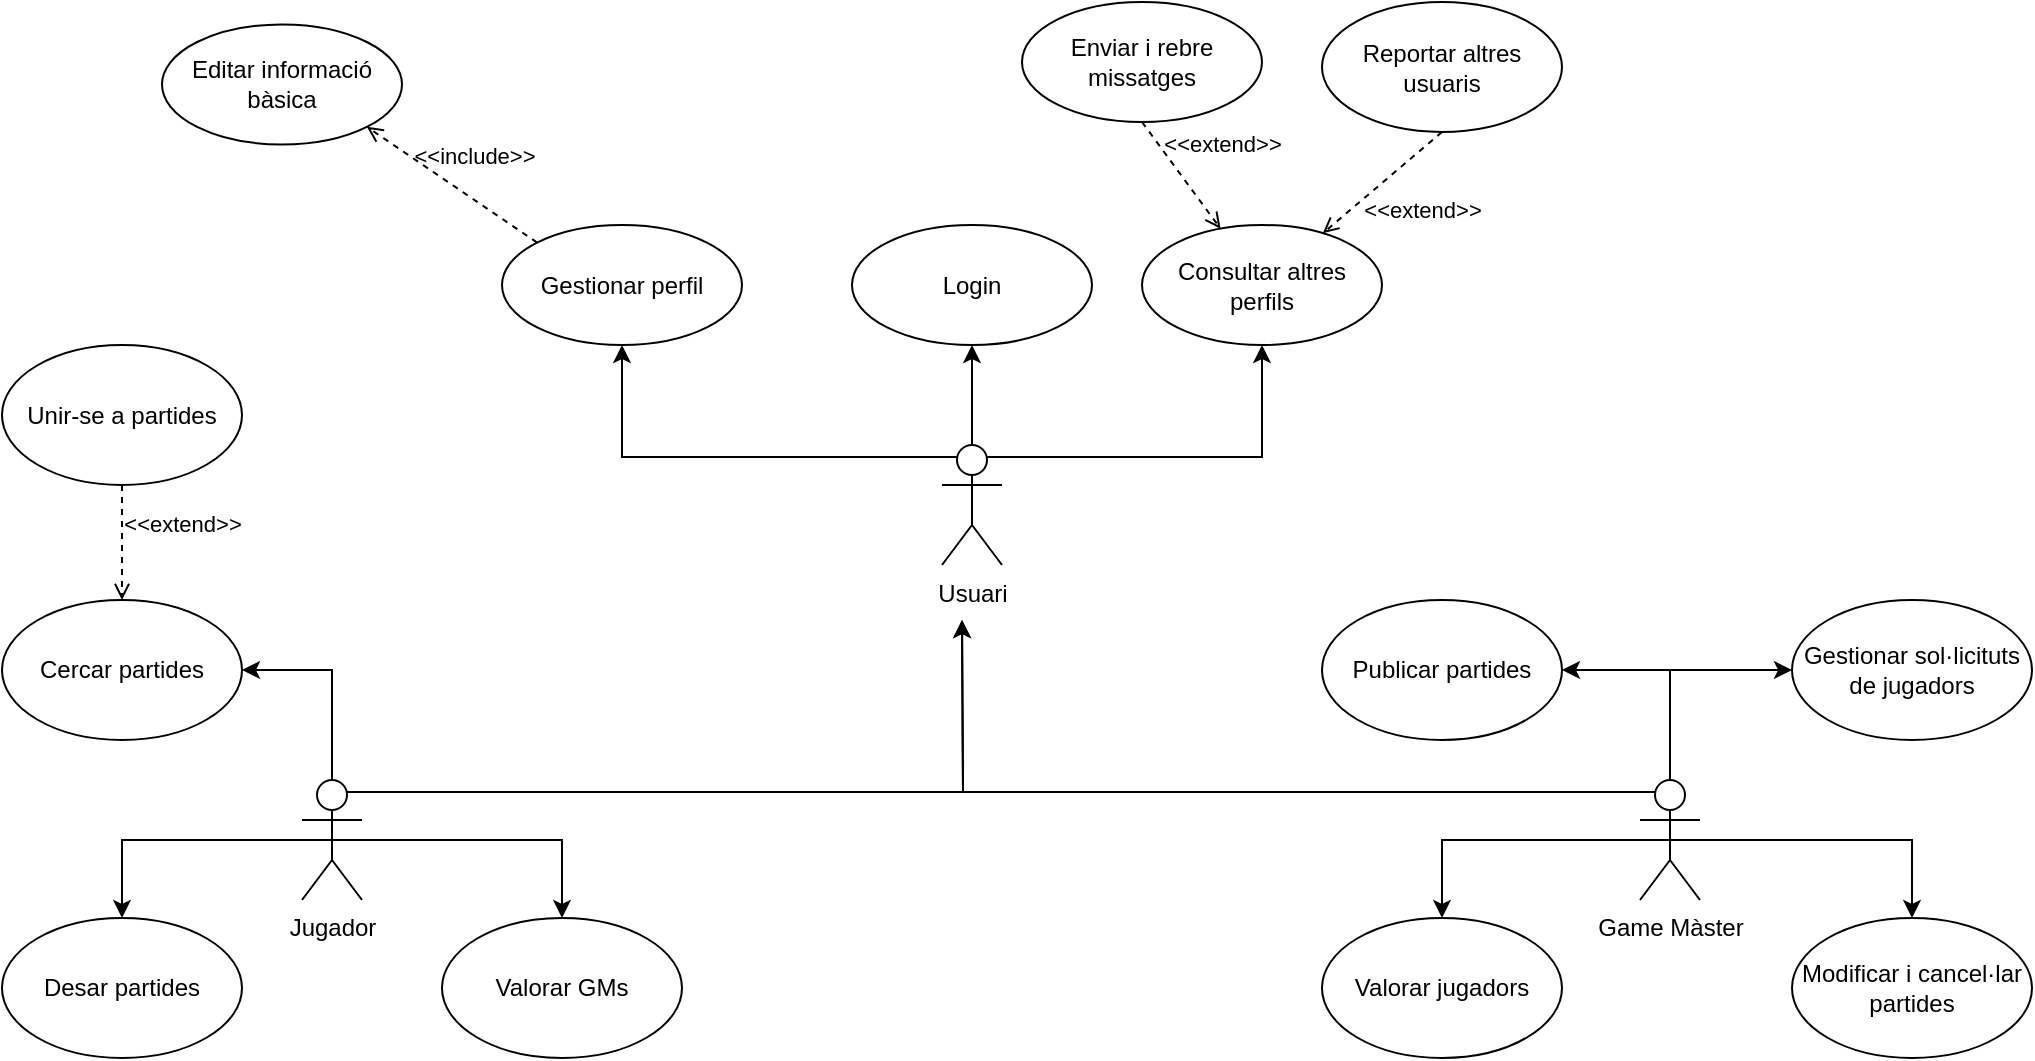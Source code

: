 <mxfile version="26.0.10">
  <diagram name="Página-1" id="YoQqCP4p3tRLKwaqa3iC">
    <mxGraphModel dx="1089" dy="501" grid="1" gridSize="10" guides="1" tooltips="1" connect="1" arrows="1" fold="1" page="1" pageScale="1" pageWidth="1169" pageHeight="827" math="0" shadow="0">
      <root>
        <mxCell id="0" />
        <mxCell id="1" parent="0" />
        <mxCell id="dQ3g4nQFb_6-99uNhmHk-5" style="edgeStyle=orthogonalEdgeStyle;rounded=0;orthogonalLoop=1;jettySize=auto;html=1;exitX=0.25;exitY=0.1;exitDx=0;exitDy=0;exitPerimeter=0;entryX=0.5;entryY=1;entryDx=0;entryDy=0;" edge="1" parent="1" source="dQ3g4nQFb_6-99uNhmHk-1" target="dQ3g4nQFb_6-99uNhmHk-4">
          <mxGeometry relative="1" as="geometry" />
        </mxCell>
        <mxCell id="dQ3g4nQFb_6-99uNhmHk-9" style="edgeStyle=orthogonalEdgeStyle;rounded=0;orthogonalLoop=1;jettySize=auto;html=1;exitX=0.75;exitY=0.1;exitDx=0;exitDy=0;exitPerimeter=0;entryX=0.5;entryY=1;entryDx=0;entryDy=0;" edge="1" parent="1" source="dQ3g4nQFb_6-99uNhmHk-1" target="dQ3g4nQFb_6-99uNhmHk-8">
          <mxGeometry relative="1" as="geometry" />
        </mxCell>
        <mxCell id="dQ3g4nQFb_6-99uNhmHk-41" style="edgeStyle=orthogonalEdgeStyle;rounded=0;orthogonalLoop=1;jettySize=auto;html=1;exitX=0.5;exitY=0;exitDx=0;exitDy=0;exitPerimeter=0;entryX=0.5;entryY=1;entryDx=0;entryDy=0;" edge="1" parent="1" source="dQ3g4nQFb_6-99uNhmHk-1" target="dQ3g4nQFb_6-99uNhmHk-40">
          <mxGeometry relative="1" as="geometry" />
        </mxCell>
        <mxCell id="dQ3g4nQFb_6-99uNhmHk-1" value="Usuari" style="shape=umlActor;verticalLabelPosition=bottom;verticalAlign=top;html=1;outlineConnect=0;" vertex="1" parent="1">
          <mxGeometry x="570" y="361.5" width="30" height="60" as="geometry" />
        </mxCell>
        <mxCell id="dQ3g4nQFb_6-99uNhmHk-4" value="Gestionar perfil" style="ellipse;whiteSpace=wrap;html=1;" vertex="1" parent="1">
          <mxGeometry x="350" y="251.5" width="120" height="60" as="geometry" />
        </mxCell>
        <mxCell id="dQ3g4nQFb_6-99uNhmHk-6" value="Enviar i rebre missatges" style="ellipse;whiteSpace=wrap;html=1;" vertex="1" parent="1">
          <mxGeometry x="610" y="140" width="120" height="60" as="geometry" />
        </mxCell>
        <mxCell id="dQ3g4nQFb_6-99uNhmHk-8" value="Consultar altres perfils" style="ellipse;whiteSpace=wrap;html=1;" vertex="1" parent="1">
          <mxGeometry x="670" y="251.5" width="120" height="60" as="geometry" />
        </mxCell>
        <mxCell id="dQ3g4nQFb_6-99uNhmHk-10" value="Reportar altres usuaris" style="ellipse;whiteSpace=wrap;html=1;" vertex="1" parent="1">
          <mxGeometry x="760" y="140" width="120" height="65" as="geometry" />
        </mxCell>
        <mxCell id="dQ3g4nQFb_6-99uNhmHk-14" style="edgeStyle=orthogonalEdgeStyle;rounded=0;orthogonalLoop=1;jettySize=auto;html=1;exitX=0.75;exitY=0.1;exitDx=0;exitDy=0;exitPerimeter=0;" edge="1" parent="1" source="dQ3g4nQFb_6-99uNhmHk-12">
          <mxGeometry relative="1" as="geometry">
            <mxPoint x="580" y="449" as="targetPoint" />
          </mxGeometry>
        </mxCell>
        <mxCell id="dQ3g4nQFb_6-99uNhmHk-23" style="edgeStyle=orthogonalEdgeStyle;rounded=0;orthogonalLoop=1;jettySize=auto;html=1;exitX=0.5;exitY=0.5;exitDx=0;exitDy=0;exitPerimeter=0;entryX=0.5;entryY=0;entryDx=0;entryDy=0;" edge="1" parent="1" source="dQ3g4nQFb_6-99uNhmHk-12" target="dQ3g4nQFb_6-99uNhmHk-19">
          <mxGeometry relative="1" as="geometry" />
        </mxCell>
        <mxCell id="dQ3g4nQFb_6-99uNhmHk-24" style="edgeStyle=orthogonalEdgeStyle;rounded=0;orthogonalLoop=1;jettySize=auto;html=1;exitX=0.5;exitY=0.5;exitDx=0;exitDy=0;exitPerimeter=0;entryX=0.5;entryY=0;entryDx=0;entryDy=0;" edge="1" parent="1" source="dQ3g4nQFb_6-99uNhmHk-12" target="dQ3g4nQFb_6-99uNhmHk-20">
          <mxGeometry relative="1" as="geometry" />
        </mxCell>
        <mxCell id="dQ3g4nQFb_6-99uNhmHk-25" style="edgeStyle=orthogonalEdgeStyle;rounded=0;orthogonalLoop=1;jettySize=auto;html=1;exitX=0.5;exitY=0;exitDx=0;exitDy=0;exitPerimeter=0;entryX=1;entryY=0.5;entryDx=0;entryDy=0;" edge="1" parent="1" source="dQ3g4nQFb_6-99uNhmHk-12" target="dQ3g4nQFb_6-99uNhmHk-17">
          <mxGeometry relative="1" as="geometry" />
        </mxCell>
        <mxCell id="dQ3g4nQFb_6-99uNhmHk-12" value="Jugador" style="shape=umlActor;verticalLabelPosition=bottom;verticalAlign=top;html=1;outlineConnect=0;" vertex="1" parent="1">
          <mxGeometry x="250" y="529" width="30" height="60" as="geometry" />
        </mxCell>
        <mxCell id="dQ3g4nQFb_6-99uNhmHk-16" style="edgeStyle=orthogonalEdgeStyle;rounded=0;orthogonalLoop=1;jettySize=auto;html=1;exitX=0.25;exitY=0.1;exitDx=0;exitDy=0;exitPerimeter=0;" edge="1" parent="1" source="dQ3g4nQFb_6-99uNhmHk-13">
          <mxGeometry relative="1" as="geometry">
            <mxPoint x="580" y="449" as="targetPoint" />
          </mxGeometry>
        </mxCell>
        <mxCell id="dQ3g4nQFb_6-99uNhmHk-31" style="edgeStyle=orthogonalEdgeStyle;rounded=0;orthogonalLoop=1;jettySize=auto;html=1;exitX=0.5;exitY=0;exitDx=0;exitDy=0;exitPerimeter=0;entryX=1;entryY=0.5;entryDx=0;entryDy=0;" edge="1" parent="1" source="dQ3g4nQFb_6-99uNhmHk-13" target="dQ3g4nQFb_6-99uNhmHk-27">
          <mxGeometry relative="1" as="geometry" />
        </mxCell>
        <mxCell id="dQ3g4nQFb_6-99uNhmHk-32" style="edgeStyle=orthogonalEdgeStyle;rounded=0;orthogonalLoop=1;jettySize=auto;html=1;exitX=0.5;exitY=0;exitDx=0;exitDy=0;exitPerimeter=0;entryX=0;entryY=0.5;entryDx=0;entryDy=0;" edge="1" parent="1" source="dQ3g4nQFb_6-99uNhmHk-13" target="dQ3g4nQFb_6-99uNhmHk-28">
          <mxGeometry relative="1" as="geometry" />
        </mxCell>
        <mxCell id="dQ3g4nQFb_6-99uNhmHk-33" style="edgeStyle=orthogonalEdgeStyle;rounded=0;orthogonalLoop=1;jettySize=auto;html=1;exitX=0.5;exitY=0.5;exitDx=0;exitDy=0;exitPerimeter=0;entryX=0.5;entryY=0;entryDx=0;entryDy=0;" edge="1" parent="1" source="dQ3g4nQFb_6-99uNhmHk-13" target="dQ3g4nQFb_6-99uNhmHk-29">
          <mxGeometry relative="1" as="geometry" />
        </mxCell>
        <mxCell id="dQ3g4nQFb_6-99uNhmHk-34" style="edgeStyle=orthogonalEdgeStyle;rounded=0;orthogonalLoop=1;jettySize=auto;html=1;exitX=0.5;exitY=0.5;exitDx=0;exitDy=0;exitPerimeter=0;entryX=0.5;entryY=0;entryDx=0;entryDy=0;" edge="1" parent="1" source="dQ3g4nQFb_6-99uNhmHk-13" target="dQ3g4nQFb_6-99uNhmHk-30">
          <mxGeometry relative="1" as="geometry" />
        </mxCell>
        <mxCell id="dQ3g4nQFb_6-99uNhmHk-13" value="Game Màster" style="shape=umlActor;verticalLabelPosition=bottom;verticalAlign=top;html=1;outlineConnect=0;" vertex="1" parent="1">
          <mxGeometry x="919" y="529" width="30" height="60" as="geometry" />
        </mxCell>
        <mxCell id="dQ3g4nQFb_6-99uNhmHk-17" value="Cercar partides" style="ellipse;whiteSpace=wrap;html=1;" vertex="1" parent="1">
          <mxGeometry x="100" y="439" width="120" height="70" as="geometry" />
        </mxCell>
        <mxCell id="dQ3g4nQFb_6-99uNhmHk-18" value="Unir-se a partides" style="ellipse;whiteSpace=wrap;html=1;" vertex="1" parent="1">
          <mxGeometry x="100" y="311.5" width="120" height="70" as="geometry" />
        </mxCell>
        <mxCell id="dQ3g4nQFb_6-99uNhmHk-19" value="Desar partides" style="ellipse;whiteSpace=wrap;html=1;" vertex="1" parent="1">
          <mxGeometry x="100" y="598" width="120" height="70" as="geometry" />
        </mxCell>
        <mxCell id="dQ3g4nQFb_6-99uNhmHk-20" value="Valorar GMs" style="ellipse;whiteSpace=wrap;html=1;" vertex="1" parent="1">
          <mxGeometry x="320" y="598" width="120" height="70" as="geometry" />
        </mxCell>
        <mxCell id="dQ3g4nQFb_6-99uNhmHk-27" value="Publicar partides" style="ellipse;whiteSpace=wrap;html=1;" vertex="1" parent="1">
          <mxGeometry x="760" y="439" width="120" height="70" as="geometry" />
        </mxCell>
        <mxCell id="dQ3g4nQFb_6-99uNhmHk-28" value="Gestionar sol·licituts de jugadors" style="ellipse;whiteSpace=wrap;html=1;" vertex="1" parent="1">
          <mxGeometry x="995" y="439" width="120" height="70" as="geometry" />
        </mxCell>
        <mxCell id="dQ3g4nQFb_6-99uNhmHk-29" value="Modificar i cancel·lar partides" style="ellipse;whiteSpace=wrap;html=1;" vertex="1" parent="1">
          <mxGeometry x="995" y="598" width="120" height="70" as="geometry" />
        </mxCell>
        <mxCell id="dQ3g4nQFb_6-99uNhmHk-30" value="Valorar jugadors" style="ellipse;whiteSpace=wrap;html=1;" vertex="1" parent="1">
          <mxGeometry x="760" y="598" width="120" height="70" as="geometry" />
        </mxCell>
        <mxCell id="dQ3g4nQFb_6-99uNhmHk-35" value="&amp;lt;&amp;lt;include&amp;gt;&amp;gt;" style="html=1;verticalAlign=bottom;labelBackgroundColor=none;endArrow=open;endFill=0;dashed=1;rounded=0;exitX=0;exitY=0;exitDx=0;exitDy=0;entryX=1;entryY=1;entryDx=0;entryDy=0;" edge="1" parent="1" source="dQ3g4nQFb_6-99uNhmHk-4" target="dQ3g4nQFb_6-99uNhmHk-36">
          <mxGeometry x="-0.117" y="-10" width="160" relative="1" as="geometry">
            <mxPoint x="377.574" y="251.497" as="sourcePoint" />
            <mxPoint x="290" y="220.21" as="targetPoint" />
            <mxPoint as="offset" />
          </mxGeometry>
        </mxCell>
        <mxCell id="dQ3g4nQFb_6-99uNhmHk-36" value="Editar informació bàsica" style="ellipse;whiteSpace=wrap;html=1;" vertex="1" parent="1">
          <mxGeometry x="180" y="151.21" width="120" height="60" as="geometry" />
        </mxCell>
        <mxCell id="dQ3g4nQFb_6-99uNhmHk-37" value="&amp;lt;&amp;lt;extend&amp;gt;&amp;gt;" style="html=1;verticalAlign=bottom;labelBackgroundColor=none;endArrow=open;endFill=0;dashed=1;rounded=0;exitX=0.5;exitY=1;exitDx=0;exitDy=0;entryX=0.5;entryY=0;entryDx=0;entryDy=0;" edge="1" parent="1" source="dQ3g4nQFb_6-99uNhmHk-18" target="dQ3g4nQFb_6-99uNhmHk-17">
          <mxGeometry x="-0.009" y="30" width="160" relative="1" as="geometry">
            <mxPoint x="110" y="420" as="sourcePoint" />
            <mxPoint x="270" y="420" as="targetPoint" />
            <mxPoint as="offset" />
          </mxGeometry>
        </mxCell>
        <mxCell id="dQ3g4nQFb_6-99uNhmHk-38" value="&amp;lt;&amp;lt;extend&amp;gt;&amp;gt;" style="html=1;verticalAlign=bottom;labelBackgroundColor=none;endArrow=open;endFill=0;dashed=1;rounded=0;exitX=0.5;exitY=1;exitDx=0;exitDy=0;" edge="1" parent="1" source="dQ3g4nQFb_6-99uNhmHk-6" target="dQ3g4nQFb_6-99uNhmHk-8">
          <mxGeometry x="0.202" y="20" width="160" relative="1" as="geometry">
            <mxPoint x="650" y="211.21" as="sourcePoint" />
            <mxPoint x="650" y="268.21" as="targetPoint" />
            <mxPoint as="offset" />
          </mxGeometry>
        </mxCell>
        <mxCell id="dQ3g4nQFb_6-99uNhmHk-39" value="&amp;lt;&amp;lt;extend&amp;gt;&amp;gt;" style="html=1;verticalAlign=bottom;labelBackgroundColor=none;endArrow=open;endFill=0;dashed=1;rounded=0;exitX=0.5;exitY=1;exitDx=0;exitDy=0;" edge="1" parent="1" source="dQ3g4nQFb_6-99uNhmHk-10" target="dQ3g4nQFb_6-99uNhmHk-8">
          <mxGeometry x="-0.009" y="30" width="160" relative="1" as="geometry">
            <mxPoint x="819.67" y="240" as="sourcePoint" />
            <mxPoint x="819.67" y="297" as="targetPoint" />
            <mxPoint as="offset" />
          </mxGeometry>
        </mxCell>
        <mxCell id="dQ3g4nQFb_6-99uNhmHk-40" value="Login" style="ellipse;whiteSpace=wrap;html=1;" vertex="1" parent="1">
          <mxGeometry x="525" y="251.5" width="120" height="60" as="geometry" />
        </mxCell>
      </root>
    </mxGraphModel>
  </diagram>
</mxfile>
